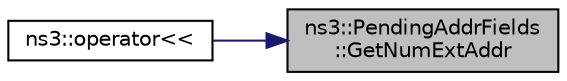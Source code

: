 digraph "ns3::PendingAddrFields::GetNumExtAddr"
{
 // LATEX_PDF_SIZE
  edge [fontname="Helvetica",fontsize="10",labelfontname="Helvetica",labelfontsize="10"];
  node [fontname="Helvetica",fontsize="10",shape=record];
  rankdir="RL";
  Node1 [label="ns3::PendingAddrFields\l::GetNumExtAddr",height=0.2,width=0.4,color="black", fillcolor="grey75", style="filled", fontcolor="black",tooltip="Get the number of Extended Pending Address indicated in the Pending Address Specification Field."];
  Node1 -> Node2 [dir="back",color="midnightblue",fontsize="10",style="solid",fontname="Helvetica"];
  Node2 [label="ns3::operator\<\<",height=0.2,width=0.4,color="black", fillcolor="white", style="filled",URL="$namespacens3.html#a0053ac687f20869177c6936292b3895e",tooltip="output stream output operator"];
}
